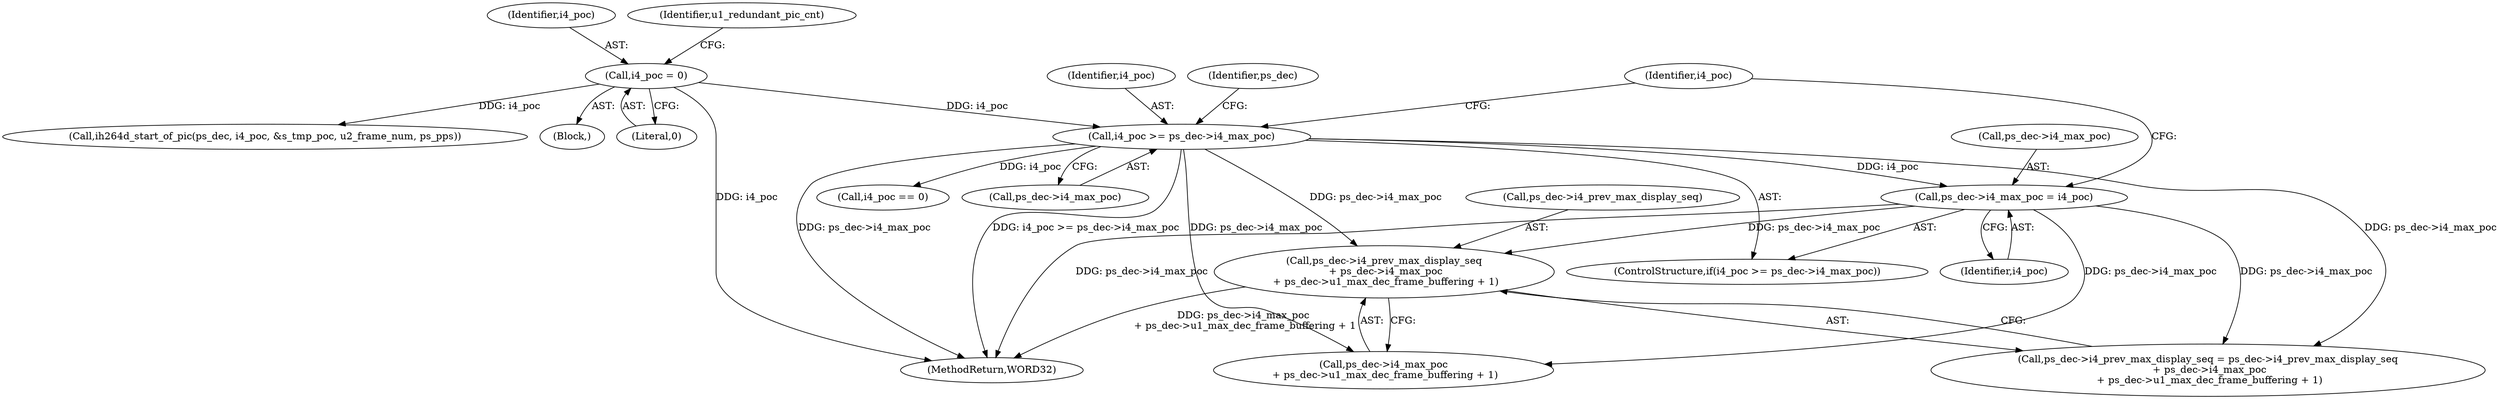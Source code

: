 digraph "0_Android_494561291a503840f385fbcd11d9bc5f4dc502b8_2@pointer" {
"1001466" [label="(Call,ps_dec->i4_prev_max_display_seq\n + ps_dec->i4_max_poc\n + ps_dec->u1_max_dec_frame_buffering + 1)"];
"1001447" [label="(Call,i4_poc >= ps_dec->i4_max_poc)"];
"1000178" [label="(Call,i4_poc = 0)"];
"1001452" [label="(Call,ps_dec->i4_max_poc = i4_poc)"];
"1001447" [label="(Call,i4_poc >= ps_dec->i4_max_poc)"];
"1000160" [label="(Block,)"];
"1001453" [label="(Call,ps_dec->i4_max_poc)"];
"1001452" [label="(Call,ps_dec->i4_max_poc = i4_poc)"];
"1001462" [label="(Call,ps_dec->i4_prev_max_display_seq = ps_dec->i4_prev_max_display_seq\n + ps_dec->i4_max_poc\n + ps_dec->u1_max_dec_frame_buffering + 1)"];
"1000179" [label="(Identifier,i4_poc)"];
"1001448" [label="(Identifier,i4_poc)"];
"1001458" [label="(Call,i4_poc == 0)"];
"1001449" [label="(Call,ps_dec->i4_max_poc)"];
"1001459" [label="(Identifier,i4_poc)"];
"1001456" [label="(Identifier,i4_poc)"];
"1001446" [label="(ControlStructure,if(i4_poc >= ps_dec->i4_max_poc))"];
"1001454" [label="(Identifier,ps_dec)"];
"1000178" [label="(Call,i4_poc = 0)"];
"1000186" [label="(Identifier,u1_redundant_pic_cnt)"];
"1002619" [label="(MethodReturn,WORD32)"];
"1001470" [label="(Call,ps_dec->i4_max_poc\n + ps_dec->u1_max_dec_frame_buffering + 1)"];
"1001467" [label="(Call,ps_dec->i4_prev_max_display_seq)"];
"1000180" [label="(Literal,0)"];
"1001648" [label="(Call,ih264d_start_of_pic(ps_dec, i4_poc, &s_tmp_poc, u2_frame_num, ps_pps))"];
"1001466" [label="(Call,ps_dec->i4_prev_max_display_seq\n + ps_dec->i4_max_poc\n + ps_dec->u1_max_dec_frame_buffering + 1)"];
"1001466" -> "1001462"  [label="AST: "];
"1001466" -> "1001470"  [label="CFG: "];
"1001467" -> "1001466"  [label="AST: "];
"1001470" -> "1001466"  [label="AST: "];
"1001462" -> "1001466"  [label="CFG: "];
"1001466" -> "1002619"  [label="DDG: ps_dec->i4_max_poc\n + ps_dec->u1_max_dec_frame_buffering + 1"];
"1001447" -> "1001466"  [label="DDG: ps_dec->i4_max_poc"];
"1001452" -> "1001466"  [label="DDG: ps_dec->i4_max_poc"];
"1001447" -> "1001446"  [label="AST: "];
"1001447" -> "1001449"  [label="CFG: "];
"1001448" -> "1001447"  [label="AST: "];
"1001449" -> "1001447"  [label="AST: "];
"1001454" -> "1001447"  [label="CFG: "];
"1001459" -> "1001447"  [label="CFG: "];
"1001447" -> "1002619"  [label="DDG: ps_dec->i4_max_poc"];
"1001447" -> "1002619"  [label="DDG: i4_poc >= ps_dec->i4_max_poc"];
"1000178" -> "1001447"  [label="DDG: i4_poc"];
"1001447" -> "1001452"  [label="DDG: i4_poc"];
"1001447" -> "1001458"  [label="DDG: i4_poc"];
"1001447" -> "1001462"  [label="DDG: ps_dec->i4_max_poc"];
"1001447" -> "1001470"  [label="DDG: ps_dec->i4_max_poc"];
"1000178" -> "1000160"  [label="AST: "];
"1000178" -> "1000180"  [label="CFG: "];
"1000179" -> "1000178"  [label="AST: "];
"1000180" -> "1000178"  [label="AST: "];
"1000186" -> "1000178"  [label="CFG: "];
"1000178" -> "1002619"  [label="DDG: i4_poc"];
"1000178" -> "1001648"  [label="DDG: i4_poc"];
"1001452" -> "1001446"  [label="AST: "];
"1001452" -> "1001456"  [label="CFG: "];
"1001453" -> "1001452"  [label="AST: "];
"1001456" -> "1001452"  [label="AST: "];
"1001459" -> "1001452"  [label="CFG: "];
"1001452" -> "1002619"  [label="DDG: ps_dec->i4_max_poc"];
"1001452" -> "1001462"  [label="DDG: ps_dec->i4_max_poc"];
"1001452" -> "1001470"  [label="DDG: ps_dec->i4_max_poc"];
}
